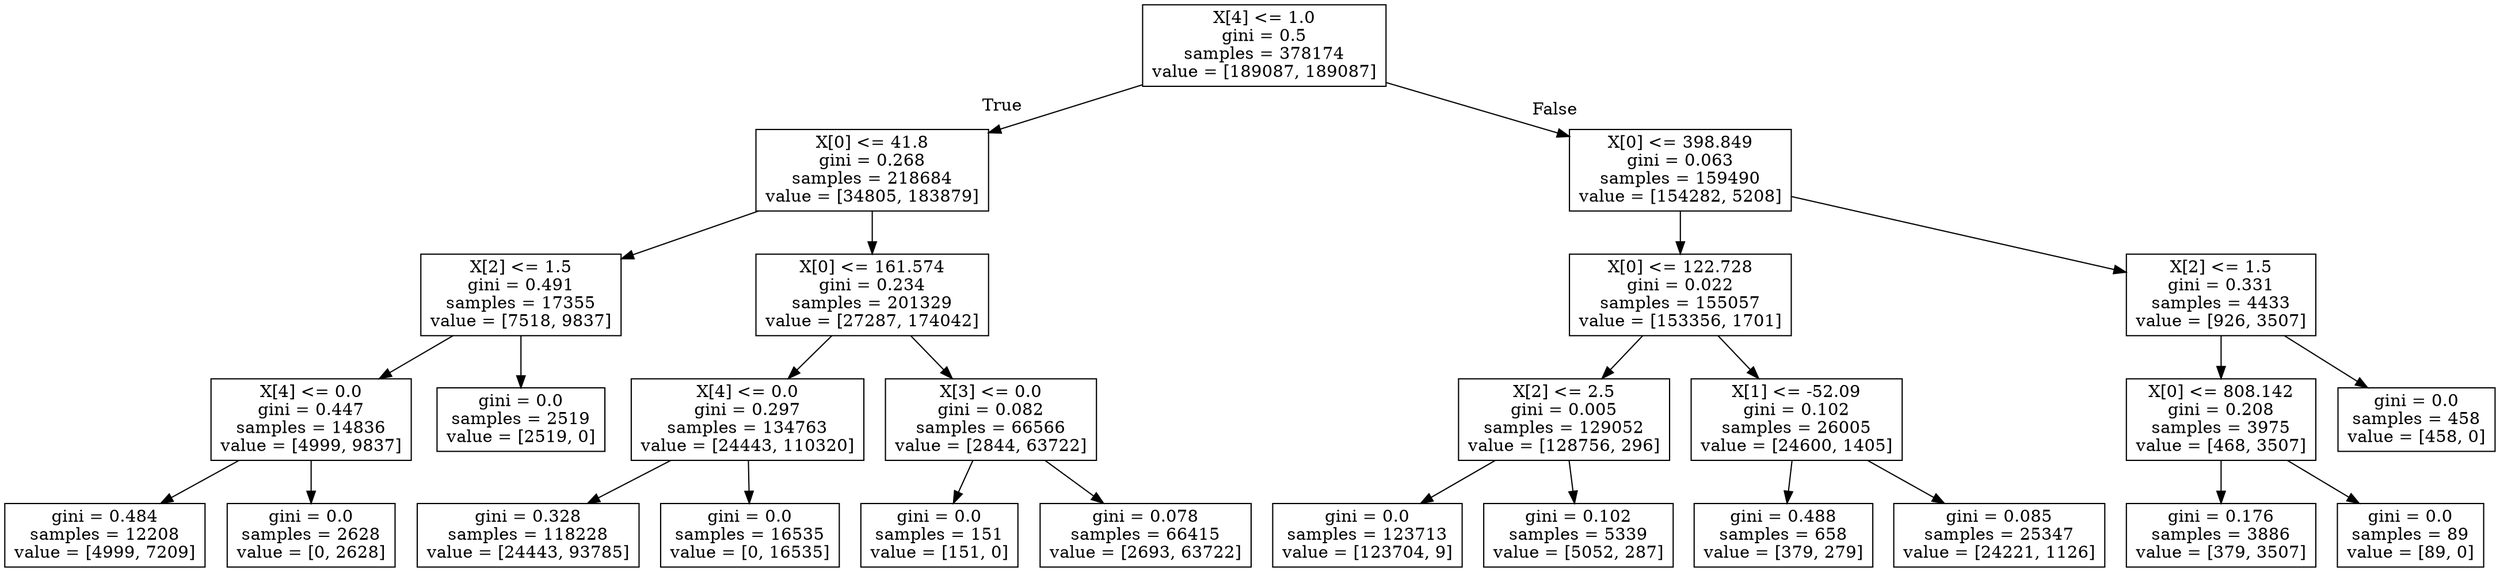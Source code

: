 digraph Tree {
node [shape=box] ;
0 [label="X[4] <= 1.0\ngini = 0.5\nsamples = 378174\nvalue = [189087, 189087]"] ;
1 [label="X[0] <= 41.8\ngini = 0.268\nsamples = 218684\nvalue = [34805, 183879]"] ;
0 -> 1 [labeldistance=2.5, labelangle=45, headlabel="True"] ;
2 [label="X[2] <= 1.5\ngini = 0.491\nsamples = 17355\nvalue = [7518, 9837]"] ;
1 -> 2 ;
3 [label="X[4] <= 0.0\ngini = 0.447\nsamples = 14836\nvalue = [4999, 9837]"] ;
2 -> 3 ;
4 [label="gini = 0.484\nsamples = 12208\nvalue = [4999, 7209]"] ;
3 -> 4 ;
5 [label="gini = 0.0\nsamples = 2628\nvalue = [0, 2628]"] ;
3 -> 5 ;
6 [label="gini = 0.0\nsamples = 2519\nvalue = [2519, 0]"] ;
2 -> 6 ;
7 [label="X[0] <= 161.574\ngini = 0.234\nsamples = 201329\nvalue = [27287, 174042]"] ;
1 -> 7 ;
8 [label="X[4] <= 0.0\ngini = 0.297\nsamples = 134763\nvalue = [24443, 110320]"] ;
7 -> 8 ;
9 [label="gini = 0.328\nsamples = 118228\nvalue = [24443, 93785]"] ;
8 -> 9 ;
10 [label="gini = 0.0\nsamples = 16535\nvalue = [0, 16535]"] ;
8 -> 10 ;
11 [label="X[3] <= 0.0\ngini = 0.082\nsamples = 66566\nvalue = [2844, 63722]"] ;
7 -> 11 ;
12 [label="gini = 0.0\nsamples = 151\nvalue = [151, 0]"] ;
11 -> 12 ;
13 [label="gini = 0.078\nsamples = 66415\nvalue = [2693, 63722]"] ;
11 -> 13 ;
14 [label="X[0] <= 398.849\ngini = 0.063\nsamples = 159490\nvalue = [154282, 5208]"] ;
0 -> 14 [labeldistance=2.5, labelangle=-45, headlabel="False"] ;
15 [label="X[0] <= 122.728\ngini = 0.022\nsamples = 155057\nvalue = [153356, 1701]"] ;
14 -> 15 ;
16 [label="X[2] <= 2.5\ngini = 0.005\nsamples = 129052\nvalue = [128756, 296]"] ;
15 -> 16 ;
17 [label="gini = 0.0\nsamples = 123713\nvalue = [123704, 9]"] ;
16 -> 17 ;
18 [label="gini = 0.102\nsamples = 5339\nvalue = [5052, 287]"] ;
16 -> 18 ;
19 [label="X[1] <= -52.09\ngini = 0.102\nsamples = 26005\nvalue = [24600, 1405]"] ;
15 -> 19 ;
20 [label="gini = 0.488\nsamples = 658\nvalue = [379, 279]"] ;
19 -> 20 ;
21 [label="gini = 0.085\nsamples = 25347\nvalue = [24221, 1126]"] ;
19 -> 21 ;
22 [label="X[2] <= 1.5\ngini = 0.331\nsamples = 4433\nvalue = [926, 3507]"] ;
14 -> 22 ;
23 [label="X[0] <= 808.142\ngini = 0.208\nsamples = 3975\nvalue = [468, 3507]"] ;
22 -> 23 ;
24 [label="gini = 0.176\nsamples = 3886\nvalue = [379, 3507]"] ;
23 -> 24 ;
25 [label="gini = 0.0\nsamples = 89\nvalue = [89, 0]"] ;
23 -> 25 ;
26 [label="gini = 0.0\nsamples = 458\nvalue = [458, 0]"] ;
22 -> 26 ;
}